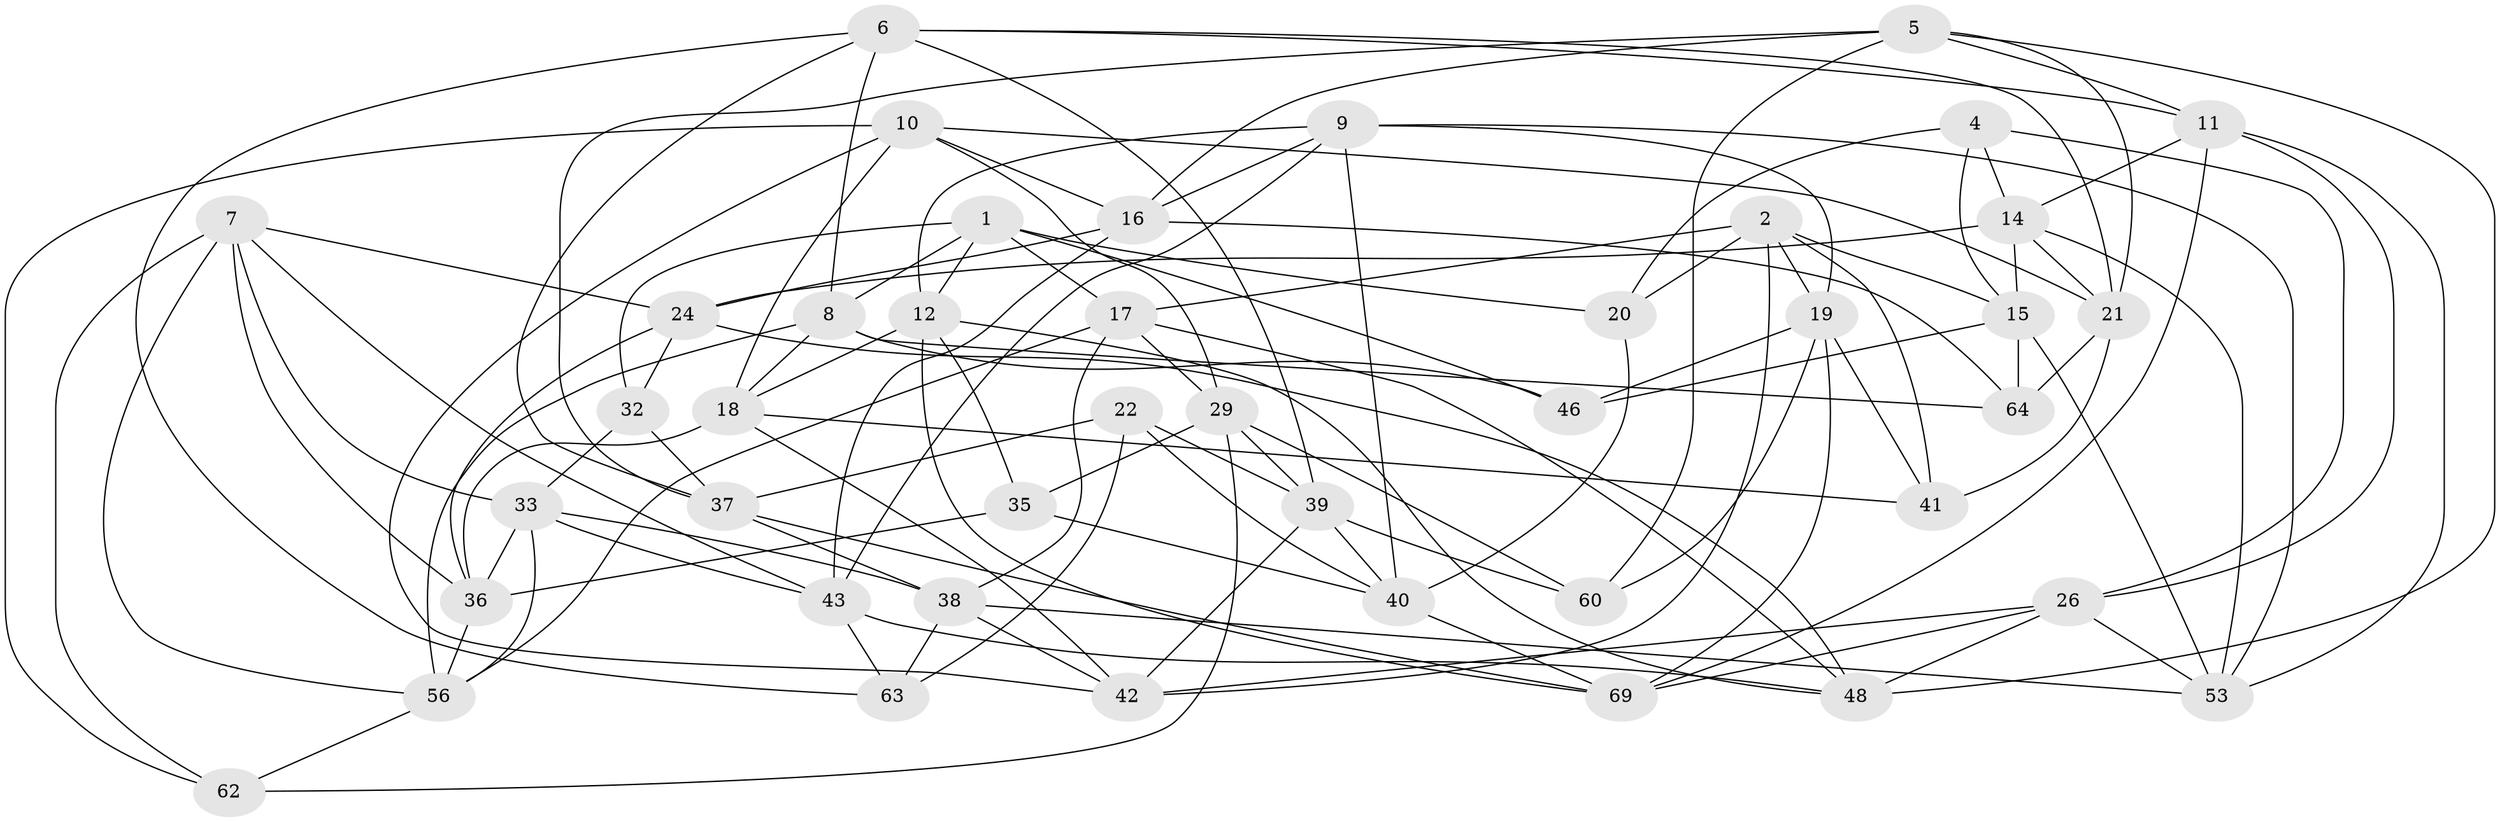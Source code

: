 // Generated by graph-tools (version 1.1) at 2025/24/03/03/25 07:24:28]
// undirected, 43 vertices, 118 edges
graph export_dot {
graph [start="1"]
  node [color=gray90,style=filled];
  1 [super="+13"];
  2 [super="+3"];
  4;
  5 [super="+73"];
  6 [super="+59"];
  7 [super="+65"];
  8 [super="+66"];
  9 [super="+27"];
  10 [super="+55"];
  11 [super="+61"];
  12 [super="+28"];
  14 [super="+74"];
  15 [super="+25"];
  16 [super="+23"];
  17 [super="+51"];
  18 [super="+30"];
  19 [super="+52"];
  20;
  21 [super="+47"];
  22;
  24 [super="+31"];
  26 [super="+34"];
  29 [super="+68"];
  32;
  33 [super="+67"];
  35;
  36 [super="+70"];
  37 [super="+54"];
  38 [super="+44"];
  39 [super="+57"];
  40 [super="+45"];
  41;
  42 [super="+50"];
  43 [super="+71"];
  46;
  48 [super="+49"];
  53 [super="+58"];
  56 [super="+75"];
  60;
  62;
  63;
  64;
  69 [super="+72"];
  1 -- 8;
  1 -- 32;
  1 -- 12;
  1 -- 20;
  1 -- 46;
  1 -- 17;
  2 -- 41;
  2 -- 15;
  2 -- 20;
  2 -- 19;
  2 -- 42;
  2 -- 17;
  4 -- 26;
  4 -- 20;
  4 -- 14;
  4 -- 15;
  5 -- 60;
  5 -- 16;
  5 -- 48;
  5 -- 21;
  5 -- 11;
  5 -- 37;
  6 -- 21;
  6 -- 11;
  6 -- 37;
  6 -- 63;
  6 -- 39;
  6 -- 8;
  7 -- 43;
  7 -- 56;
  7 -- 24;
  7 -- 33;
  7 -- 36;
  7 -- 62;
  8 -- 46;
  8 -- 56;
  8 -- 64;
  8 -- 18;
  9 -- 40;
  9 -- 19;
  9 -- 12;
  9 -- 16;
  9 -- 43;
  9 -- 53;
  10 -- 21;
  10 -- 18;
  10 -- 16;
  10 -- 29;
  10 -- 62;
  10 -- 42;
  11 -- 53;
  11 -- 26;
  11 -- 69;
  11 -- 14;
  12 -- 18;
  12 -- 69;
  12 -- 48;
  12 -- 35;
  14 -- 21;
  14 -- 15;
  14 -- 24;
  14 -- 53;
  15 -- 64;
  15 -- 53;
  15 -- 46;
  16 -- 64;
  16 -- 43;
  16 -- 24;
  17 -- 56;
  17 -- 48;
  17 -- 29;
  17 -- 38;
  18 -- 41;
  18 -- 36;
  18 -- 42;
  19 -- 60;
  19 -- 41;
  19 -- 46;
  19 -- 69;
  20 -- 40;
  21 -- 64;
  21 -- 41;
  22 -- 63;
  22 -- 39;
  22 -- 37;
  22 -- 40;
  24 -- 32;
  24 -- 48;
  24 -- 36;
  26 -- 42;
  26 -- 69;
  26 -- 53;
  26 -- 48;
  29 -- 60;
  29 -- 35;
  29 -- 62;
  29 -- 39;
  32 -- 33;
  32 -- 37;
  33 -- 36;
  33 -- 43;
  33 -- 38;
  33 -- 56;
  35 -- 36;
  35 -- 40;
  36 -- 56;
  37 -- 38;
  37 -- 69;
  38 -- 42;
  38 -- 53;
  38 -- 63;
  39 -- 42;
  39 -- 40;
  39 -- 60;
  40 -- 69;
  43 -- 48;
  43 -- 63;
  56 -- 62;
}
